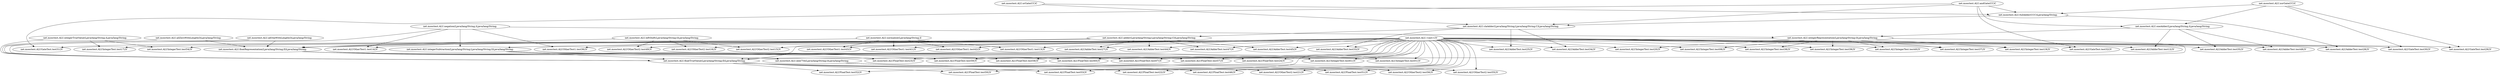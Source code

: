 digraph method {
    "net.mooctest.ALU.integerTrueValue(Ljava/lang/String;)Ljava/lang/String;" -> "net.mooctest.ALU.floatTrueValue(Ljava/lang/String;II)Ljava/lang/String;";
    "net.mooctest.ALU.integerTrueValue(Ljava/lang/String;)Ljava/lang/String;" -> "net.mooctest.ALUIntegerTest.test17()V";
    "net.mooctest.ALU.integerTrueValue(Ljava/lang/String;)Ljava/lang/String;" -> "net.mooctest.ALUIntegerTest.test54()V";
    "net.mooctest.ALU.andGate(CC)C" -> "net.mooctest.ALU.oneAdder(Ljava/lang/String;)Ljava/lang/String;";
    "net.mooctest.ALU.andGate(CC)C" -> "net.mooctest.ALU.claAdder(Ljava/lang/String;Ljava/lang/String;C)Ljava/lang/String;";
    "net.mooctest.ALU.andGate(CC)C" -> "net.mooctest.ALUGateTest.test31()V";
    "net.mooctest.ALU.andGate(CC)C" -> "net.mooctest.ALU.fullAdder(CCC)Ljava/lang/String;";
    "net.mooctest.ALU.andGate(CC)C" -> "net.mooctest.ALUGateTest.test32()V";
    "net.mooctest.ALU.floatTrueValue(Ljava/lang/String;II)Ljava/lang/String;" -> "net.mooctest.ALUFloatTest.test51()V";
    "net.mooctest.ALU.floatTrueValue(Ljava/lang/String;II)Ljava/lang/String;" -> "net.mooctest.ALUFloatTest.test52()V";
    "net.mooctest.ALU.floatTrueValue(Ljava/lang/String;II)Ljava/lang/String;" -> "net.mooctest.ALUFloatTest.test50()V";
    "net.mooctest.ALU.floatTrueValue(Ljava/lang/String;II)Ljava/lang/String;" -> "net.mooctest.ALUFloatTest.test53()V";
    "net.mooctest.ALU.floatTrueValue(Ljava/lang/String;II)Ljava/lang/String;" -> "net.mooctest.ALUFloatTest.test22()V";
    "net.mooctest.ALU.floatTrueValue(Ljava/lang/String;II)Ljava/lang/String;" -> "net.mooctest.ALUFloatTest.test46()V";
    "net.mooctest.ALU.floatRepresentation(Ljava/lang/String;II)Ljava/lang/String;" -> "net.mooctest.ALUFloatTest.test23()V";
    "net.mooctest.ALU.floatRepresentation(Ljava/lang/String;II)Ljava/lang/String;" -> "net.mooctest.ALU.ieee754(Ljava/lang/String;I)Ljava/lang/String;";
    "net.mooctest.ALU.floatRepresentation(Ljava/lang/String;II)Ljava/lang/String;" -> "net.mooctest.ALUFloatTest.test59()V";
    "net.mooctest.ALU.floatRepresentation(Ljava/lang/String;II)Ljava/lang/String;" -> "net.mooctest.ALUFloatTest.test58()V";
    "net.mooctest.ALU.floatRepresentation(Ljava/lang/String;II)Ljava/lang/String;" -> "net.mooctest.ALUFloatTest.test60()V";
    "net.mooctest.ALU.floatRepresentation(Ljava/lang/String;II)Ljava/lang/String;" -> "net.mooctest.ALUFloatTest.test07()V";
    "net.mooctest.ALU.floatRepresentation(Ljava/lang/String;II)Ljava/lang/String;" -> "net.mooctest.ALUFloatTest.test57()V";
    "net.mooctest.ALU.floatRepresentation(Ljava/lang/String;II)Ljava/lang/String;" -> "net.mooctest.ALUFloatTest.test24()V";
    "net.mooctest.ALU.integerSubtraction(Ljava/lang/String;Ljava/lang/String;I)Ljava/lang/String;" -> "net.mooctest.ALU.floatTrueValue(Ljava/lang/String;II)Ljava/lang/String;";
    "net.mooctest.ALU.integerSubtraction(Ljava/lang/String;Ljava/lang/String;I)Ljava/lang/String;" -> "net.mooctest.ALUIntegerTest.test61()V";
    "net.mooctest.ALU.integerSubtraction(Ljava/lang/String;Ljava/lang/String;I)Ljava/lang/String;" -> "net.mooctest.ALUIntegerTest.test01()V";
    "net.mooctest.ALU.oneAdder(Ljava/lang/String;)Ljava/lang/String;" -> "net.mooctest.ALUAdderTest.test48()V";
    "net.mooctest.ALU.oneAdder(Ljava/lang/String;)Ljava/lang/String;" -> "net.mooctest.ALUAdderTest.test35()V";
    "net.mooctest.ALU.oneAdder(Ljava/lang/String;)Ljava/lang/String;" -> "net.mooctest.ALU.integerRepresentation(Ljava/lang/String;I)Ljava/lang/String;";
    "net.mooctest.ALU.oneAdder(Ljava/lang/String;)Ljava/lang/String;" -> "net.mooctest.ALUAdderTest.test12()V";
    "net.mooctest.ALU.ieee754(Ljava/lang/String;I)Ljava/lang/String;" -> "net.mooctest.ALUOtherTest2.test21()V";
    "net.mooctest.ALU.ieee754(Ljava/lang/String;I)Ljava/lang/String;" -> "net.mooctest.ALUOtherTest2.test56()V";
    "net.mooctest.ALU.ieee754(Ljava/lang/String;I)Ljava/lang/String;" -> "net.mooctest.ALUOtherTest2.test55()V";
    "net.mooctest.ALU.leftShift(Ljava/lang/String;I)Ljava/lang/String;" -> "net.mooctest.ALU.floatRepresentation(Ljava/lang/String;II)Ljava/lang/String;";
    "net.mooctest.ALU.leftShift(Ljava/lang/String;I)Ljava/lang/String;" -> "net.mooctest.ALUOtherTest2.test49()V";
    "net.mooctest.ALU.leftShift(Ljava/lang/String;I)Ljava/lang/String;" -> "net.mooctest.ALUOtherTest2.test16()V";
    "net.mooctest.ALU.leftShift(Ljava/lang/String;I)Ljava/lang/String;" -> "net.mooctest.ALUOtherTest2.test15()V";
    "net.mooctest.ALU.allZeroWithLength(I)Ljava/lang/String;" -> "net.mooctest.ALU.floatTrueValue(Ljava/lang/String;II)Ljava/lang/String;";
    "net.mooctest.ALU.allZeroWithLength(I)Ljava/lang/String;" -> "net.mooctest.ALU.floatRepresentation(Ljava/lang/String;II)Ljava/lang/String;";
    "net.mooctest.ALU.claAdder(Ljava/lang/String;Ljava/lang/String;C)Ljava/lang/String;" -> "net.mooctest.ALUAdderTest.test33()V";
    "net.mooctest.ALU.claAdder(Ljava/lang/String;Ljava/lang/String;C)Ljava/lang/String;" -> "net.mooctest.ALUAdderTest.test25()V";
    "net.mooctest.ALU.claAdder(Ljava/lang/String;Ljava/lang/String;C)Ljava/lang/String;" -> "net.mooctest.ALU.adder(Ljava/lang/String;Ljava/lang/String;CI)Ljava/lang/String;";
    "net.mooctest.ALU.claAdder(Ljava/lang/String;Ljava/lang/String;C)Ljava/lang/String;" -> "net.mooctest.ALUAdderTest.test34()V";
    "net.mooctest.ALU.normalize(Ljava/lang/String;)I" -> "net.mooctest.ALU.floatRepresentation(Ljava/lang/String;II)Ljava/lang/String;";
    "net.mooctest.ALU.normalize(Ljava/lang/String;)I" -> "net.mooctest.ALUOtherTest1.test13()V";
    "net.mooctest.ALU.normalize(Ljava/lang/String;)I" -> "net.mooctest.ALUOtherTest1.test43()V";
    "net.mooctest.ALU.normalize(Ljava/lang/String;)I" -> "net.mooctest.ALUOtherTest1.test41()V";
    "net.mooctest.ALU.normalize(Ljava/lang/String;)I" -> "net.mooctest.ALUOtherTest1.test42()V";
    "net.mooctest.ALU.allOneWithLength(I)Ljava/lang/String;" -> "net.mooctest.ALU.floatTrueValue(Ljava/lang/String;II)Ljava/lang/String;";
    "net.mooctest.ALU.allOneWithLength(I)Ljava/lang/String;" -> "net.mooctest.ALU.floatRepresentation(Ljava/lang/String;II)Ljava/lang/String;";
    "net.mooctest.ALU.xorGate(CC)C" -> "net.mooctest.ALUGateTest.test30()V";
    "net.mooctest.ALU.xorGate(CC)C" -> "net.mooctest.ALU.oneAdder(Ljava/lang/String;)Ljava/lang/String;";
    "net.mooctest.ALU.xorGate(CC)C" -> "net.mooctest.ALUGateTest.test29()V";
    "net.mooctest.ALU.xorGate(CC)C" -> "net.mooctest.ALU.fullAdder(CCC)Ljava/lang/String;";
    "net.mooctest.ALU.negation(Ljava/lang/String;)Ljava/lang/String;" -> "net.mooctest.ALU.floatTrueValue(Ljava/lang/String;II)Ljava/lang/String;";
    "net.mooctest.ALU.negation(Ljava/lang/String;)Ljava/lang/String;" -> "net.mooctest.ALU.integerSubtraction(Ljava/lang/String;Ljava/lang/String;I)Ljava/lang/String;";
    "net.mooctest.ALU.negation(Ljava/lang/String;)Ljava/lang/String;" -> "net.mooctest.ALU.integerRepresentation(Ljava/lang/String;I)Ljava/lang/String;";
    "net.mooctest.ALU.negation(Ljava/lang/String;)Ljava/lang/String;" -> "net.mooctest.ALUOtherTest1.test14()V";
    "net.mooctest.ALU.negation(Ljava/lang/String;)Ljava/lang/String;" -> "net.mooctest.ALUOtherTest1.test36()V";
    "net.mooctest.ALU.integerRepresentation(Ljava/lang/String;I)Ljava/lang/String;" -> "net.mooctest.ALU.floatTrueValue(Ljava/lang/String;II)Ljava/lang/String;";
    "net.mooctest.ALU.integerRepresentation(Ljava/lang/String;I)Ljava/lang/String;" -> "net.mooctest.ALUIntegerTest.test20()V";
    "net.mooctest.ALU.integerRepresentation(Ljava/lang/String;I)Ljava/lang/String;" -> "net.mooctest.ALU.floatRepresentation(Ljava/lang/String;II)Ljava/lang/String;";
    "net.mooctest.ALU.integerRepresentation(Ljava/lang/String;I)Ljava/lang/String;" -> "net.mooctest.ALUIntegerTest.test08()V";
    "net.mooctest.ALU.integerRepresentation(Ljava/lang/String;I)Ljava/lang/String;" -> "net.mooctest.ALUIntegerTest.test38()V";
    "net.mooctest.ALU.integerRepresentation(Ljava/lang/String;I)Ljava/lang/String;" -> "net.mooctest.ALUIntegerTest.test39()V";
    "net.mooctest.ALU.integerRepresentation(Ljava/lang/String;I)Ljava/lang/String;" -> "net.mooctest.ALUIntegerTest.test40()V";
    "net.mooctest.ALU.integerRepresentation(Ljava/lang/String;I)Ljava/lang/String;" -> "net.mooctest.ALUIntegerTest.test37()V";
    "net.mooctest.ALU.integerRepresentation(Ljava/lang/String;I)Ljava/lang/String;" -> "net.mooctest.ALUIntegerTest.test19()V";
    "net.mooctest.ALU.adder(Ljava/lang/String;Ljava/lang/String;CI)Ljava/lang/String;" -> "net.mooctest.ALU.floatTrueValue(Ljava/lang/String;II)Ljava/lang/String;";
    "net.mooctest.ALU.adder(Ljava/lang/String;Ljava/lang/String;CI)Ljava/lang/String;" -> "net.mooctest.ALU.integerSubtraction(Ljava/lang/String;Ljava/lang/String;I)Ljava/lang/String;";
    "net.mooctest.ALU.adder(Ljava/lang/String;Ljava/lang/String;CI)Ljava/lang/String;" -> "net.mooctest.ALUAdderTest.test47()V";
    "net.mooctest.ALU.adder(Ljava/lang/String;Ljava/lang/String;CI)Ljava/lang/String;" -> "net.mooctest.ALUAdderTest.test45()V";
    "net.mooctest.ALU.adder(Ljava/lang/String;Ljava/lang/String;CI)Ljava/lang/String;" -> "net.mooctest.ALUAdderTest.test27()V";
    "net.mooctest.ALU.adder(Ljava/lang/String;Ljava/lang/String;CI)Ljava/lang/String;" -> "net.mooctest.ALUAdderTest.test44()V";
    "net.mooctest.ALU.orGate(CC)C" -> "net.mooctest.ALU.claAdder(Ljava/lang/String;Ljava/lang/String;C)Ljava/lang/String;";
    "net.mooctest.ALU.orGate(CC)C" -> "net.mooctest.ALU.fullAdder(CCC)Ljava/lang/String;";
    "net.mooctest.ALU.fullAdder(CCC)Ljava/lang/String;" -> "net.mooctest.ALU.claAdder(Ljava/lang/String;Ljava/lang/String;C)Ljava/lang/String;";
    "net.mooctest.ALU.fullAdder(CCC)Ljava/lang/String;" -> "net.mooctest.ALUAdderTest.test28()V";
    "net.mooctest.ALU.<init>()V" -> "net.mooctest.ALUOtherTest2.test21()V";
    "net.mooctest.ALU.<init>()V" -> "net.mooctest.ALUFloatTest.test23()V";
    "net.mooctest.ALU.<init>()V" -> "net.mooctest.ALUAdderTest.test33()V";
    "net.mooctest.ALU.<init>()V" -> "net.mooctest.ALUFloatTest.test51()V";
    "net.mooctest.ALU.<init>()V" -> "net.mooctest.ALUFloatTest.test52()V";
    "net.mooctest.ALU.<init>()V" -> "net.mooctest.ALUIntegerTest.test20()V";
    "net.mooctest.ALU.<init>()V" -> "net.mooctest.ALUGateTest.test30()V";
    "net.mooctest.ALU.<init>()V" -> "net.mooctest.ALUAdderTest.test25()V";
    "net.mooctest.ALU.<init>()V" -> "net.mooctest.ALUIntegerTest.test08()V";
    "net.mooctest.ALU.<init>()V" -> "net.mooctest.ALUIntegerTest.test38()V";
    "net.mooctest.ALU.<init>()V" -> "net.mooctest.ALUIntegerTest.test17()V";
    "net.mooctest.ALU.<init>()V" -> "net.mooctest.ALUIntegerTest.test61()V";
    "net.mooctest.ALU.<init>()V" -> "net.mooctest.ALUIntegerTest.test54()V";
    "net.mooctest.ALU.<init>()V" -> "net.mooctest.ALUOtherTest2.test56()V";
    "net.mooctest.ALU.<init>()V" -> "net.mooctest.ALUFloatTest.test59()V";
    "net.mooctest.ALU.<init>()V" -> "net.mooctest.ALUFloatTest.test50()V";
    "net.mooctest.ALU.<init>()V" -> "net.mooctest.ALUGateTest.test29()V";
    "net.mooctest.ALU.<init>()V" -> "net.mooctest.ALUAdderTest.test47()V";
    "net.mooctest.ALU.<init>()V" -> "net.mooctest.ALUFloatTest.test58()V";
    "net.mooctest.ALU.<init>()V" -> "net.mooctest.ALUAdderTest.test48()V";
    "net.mooctest.ALU.<init>()V" -> "net.mooctest.ALUIntegerTest.test39()V";
    "net.mooctest.ALU.<init>()V" -> "net.mooctest.ALUIntegerTest.test01()V";
    "net.mooctest.ALU.<init>()V" -> "net.mooctest.ALUIntegerTest.test40()V";
    "net.mooctest.ALU.<init>()V" -> "net.mooctest.ALUIntegerTest.test37()V";
    "net.mooctest.ALU.<init>()V" -> "net.mooctest.ALUOtherTest2.test49()V";
    "net.mooctest.ALU.<init>()V" -> "net.mooctest.ALUFloatTest.test60()V";
    "net.mooctest.ALU.<init>()V" -> "net.mooctest.ALUAdderTest.test35()V";
    "net.mooctest.ALU.<init>()V" -> "net.mooctest.ALUAdderTest.test28()V";
    "net.mooctest.ALU.<init>()V" -> "net.mooctest.ALUOtherTest2.test55()V";
    "net.mooctest.ALU.<init>()V" -> "net.mooctest.ALUFloatTest.test53()V";
    "net.mooctest.ALU.<init>()V" -> "net.mooctest.ALUAdderTest.test45()V";
    "net.mooctest.ALU.<init>()V" -> "net.mooctest.ALUFloatTest.test07()V";
    "net.mooctest.ALU.<init>()V" -> "net.mooctest.ALUOtherTest1.test14()V";
    "net.mooctest.ALU.<init>()V" -> "net.mooctest.ALUFloatTest.test57()V";
    "net.mooctest.ALU.<init>()V" -> "net.mooctest.ALUOtherTest1.test13()V";
    "net.mooctest.ALU.<init>()V" -> "net.mooctest.ALUFloatTest.test22()V";
    "net.mooctest.ALU.<init>()V" -> "net.mooctest.ALUAdderTest.test34()V";
    "net.mooctest.ALU.<init>()V" -> "net.mooctest.ALUAdderTest.test27()V";
    "net.mooctest.ALU.<init>()V" -> "net.mooctest.ALUOtherTest1.test36()V";
    "net.mooctest.ALU.<init>()V" -> "net.mooctest.ALUGateTest.test31()V";
    "net.mooctest.ALU.<init>()V" -> "net.mooctest.ALUOtherTest1.test43()V";
    "net.mooctest.ALU.<init>()V" -> "net.mooctest.ALUAdderTest.test12()V";
    "net.mooctest.ALU.<init>()V" -> "net.mooctest.ALUIntegerTest.test19()V";
    "net.mooctest.ALU.<init>()V" -> "net.mooctest.ALUFloatTest.test46()V";
    "net.mooctest.ALU.<init>()V" -> "net.mooctest.ALUOtherTest2.test16()V";
    "net.mooctest.ALU.<init>()V" -> "net.mooctest.ALUOtherTest2.test15()V";
    "net.mooctest.ALU.<init>()V" -> "net.mooctest.ALUAdderTest.test44()V";
    "net.mooctest.ALU.<init>()V" -> "net.mooctest.ALUOtherTest1.test41()V";
    "net.mooctest.ALU.<init>()V" -> "net.mooctest.ALUOtherTest1.test42()V";
    "net.mooctest.ALU.<init>()V" -> "net.mooctest.ALUFloatTest.test24()V";
    "net.mooctest.ALU.<init>()V" -> "net.mooctest.ALUGateTest.test32()V";
}

